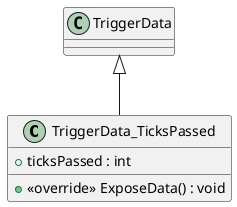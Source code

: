 @startuml
class TriggerData_TicksPassed {
    + ticksPassed : int
    + <<override>> ExposeData() : void
}
TriggerData <|-- TriggerData_TicksPassed
@enduml
